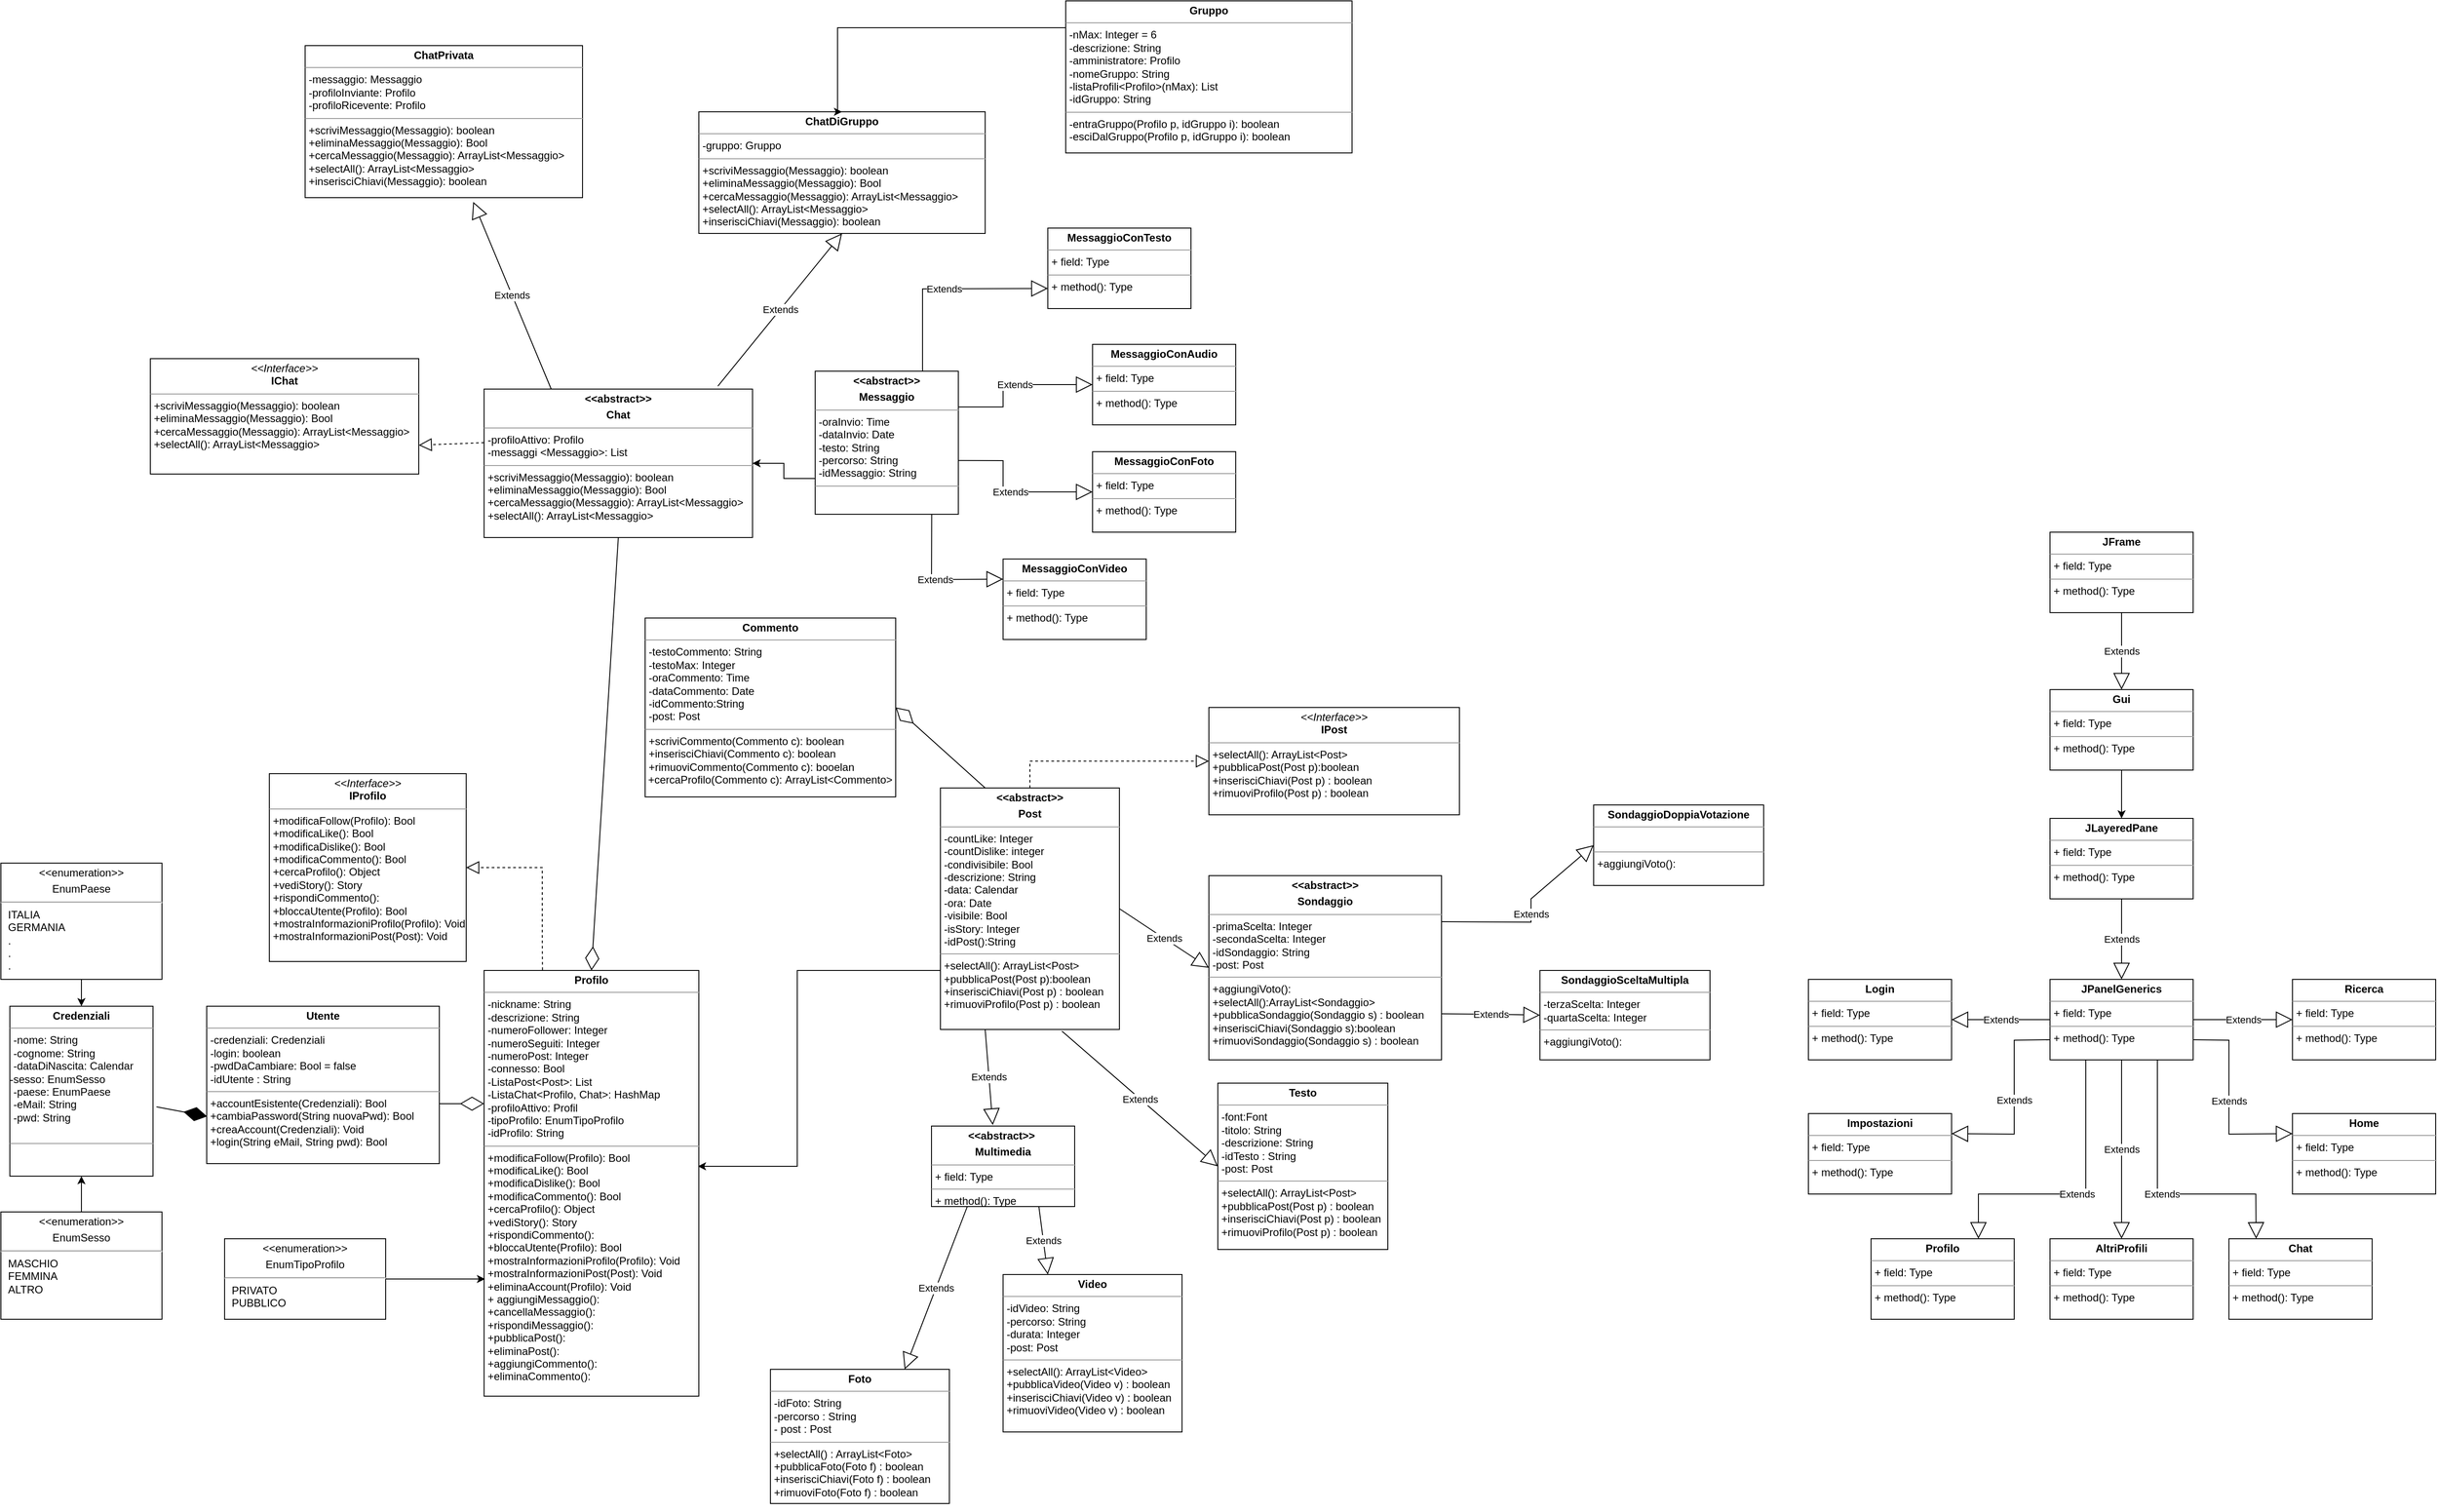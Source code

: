 <mxfile version="16.5.6" type="google"><diagram id="C5RBs43oDa-KdzZeNtuy" name="Page-1"><mxGraphModel dx="2075" dy="1846" grid="1" gridSize="10" guides="1" tooltips="1" connect="1" arrows="1" fold="1" page="1" pageScale="1" pageWidth="827" pageHeight="1169" math="0" shadow="0"><root><mxCell id="WIyWlLk6GJQsqaUBKTNV-0"/><mxCell id="WIyWlLk6GJQsqaUBKTNV-1" parent="WIyWlLk6GJQsqaUBKTNV-0"/><mxCell id="YzxDRFWOyPmyhvmIg2t1-0" value="&lt;p style=&quot;margin: 0px ; margin-top: 4px ; text-align: center&quot;&gt;&lt;b&gt;Utente&lt;/b&gt;&lt;/p&gt;&lt;hr size=&quot;1&quot;&gt;&lt;p style=&quot;margin: 0px ; margin-left: 4px&quot;&gt;-credenziali: Credenziali&lt;/p&gt;&lt;p style=&quot;margin: 0px ; margin-left: 4px&quot;&gt;-login: boolean&lt;/p&gt;&lt;p style=&quot;margin: 0px ; margin-left: 4px&quot;&gt;-pwdDaCambiare: Bool = false&lt;/p&gt;&lt;p style=&quot;margin: 0px ; margin-left: 4px&quot;&gt;-idUtente : String&lt;/p&gt;&lt;hr size=&quot;1&quot;&gt;&lt;p style=&quot;margin: 0px ; margin-left: 4px&quot;&gt;+accountEsistente(Credenziali): Bool&lt;/p&gt;&lt;p style=&quot;margin: 0px ; margin-left: 4px&quot;&gt;+cambiaPassword(String nuovaPwd): Bool&lt;/p&gt;&lt;p style=&quot;margin: 0px ; margin-left: 4px&quot;&gt;+creaAccount(Credenziali): Void&lt;/p&gt;&lt;p style=&quot;margin: 0px ; margin-left: 4px&quot;&gt;+login(String eMail, String pwd): Bool&lt;/p&gt;" style="verticalAlign=top;align=left;overflow=fill;fontSize=12;fontFamily=Helvetica;html=1;" parent="WIyWlLk6GJQsqaUBKTNV-1" vertex="1"><mxGeometry x="-350" y="-6" width="260" height="176" as="geometry"/></mxCell><mxCell id="YzxDRFWOyPmyhvmIg2t1-2" value="&lt;p style=&quot;margin: 0px ; margin-top: 4px ; text-align: center&quot;&gt;&lt;b&gt;Profilo&lt;/b&gt;&lt;/p&gt;&lt;hr size=&quot;1&quot;&gt;&lt;p style=&quot;margin: 0px ; margin-left: 4px&quot;&gt;-nickname: String&lt;/p&gt;&lt;p style=&quot;margin: 0px ; margin-left: 4px&quot;&gt;-descrizione: String&lt;/p&gt;&lt;p style=&quot;margin: 0px ; margin-left: 4px&quot;&gt;-numeroFollower: Integer&lt;/p&gt;&lt;p style=&quot;margin: 0px ; margin-left: 4px&quot;&gt;-numeroSeguiti: Integer&lt;/p&gt;&lt;p style=&quot;margin: 0px ; margin-left: 4px&quot;&gt;-numeroPost: Integer&lt;/p&gt;&lt;p style=&quot;margin: 0px ; margin-left: 4px&quot;&gt;&lt;span&gt;-connesso: Bool&lt;/span&gt;&lt;br&gt;&lt;/p&gt;&lt;p style=&quot;margin: 0px 0px 0px 4px&quot;&gt;-ListaPost&amp;lt;Post&amp;gt;: List&lt;/p&gt;&lt;p style=&quot;margin: 0px 0px 0px 4px&quot;&gt;-ListaChat&amp;lt;Profilo, Chat&amp;gt;: HashMap&lt;/p&gt;&lt;p style=&quot;margin: 0px 0px 0px 4px&quot;&gt;-profiloAttivo: Profil&lt;/p&gt;&lt;p style=&quot;margin: 0px 0px 0px 4px&quot;&gt;-tipoProfilo: EnumTipoProfilo&lt;/p&gt;&lt;p style=&quot;margin: 0px 0px 0px 4px&quot;&gt;-idProfilo: String&lt;/p&gt;&lt;hr size=&quot;1&quot;&gt;&lt;p style=&quot;margin: 0px 0px 0px 4px&quot;&gt;+modificaFollow(Profilo): Bool&lt;/p&gt;&lt;p style=&quot;margin: 0px 0px 0px 4px&quot;&gt;+modificaLike(): Bool&lt;/p&gt;&lt;p style=&quot;margin: 0px 0px 0px 4px&quot;&gt;+modificaDislike(): Bool&lt;/p&gt;&lt;p style=&quot;margin: 0px 0px 0px 4px&quot;&gt;+modificaCommento(): Bool&lt;/p&gt;&lt;p style=&quot;margin: 0px 0px 0px 4px&quot;&gt;+cercaProfilo(): Object&lt;/p&gt;&lt;p style=&quot;margin: 0px 0px 0px 4px&quot;&gt;+vediStory(): Story&lt;/p&gt;&lt;p style=&quot;margin: 0px 0px 0px 4px&quot;&gt;+rispondiCommento():&lt;/p&gt;&lt;p style=&quot;margin: 0px 0px 0px 4px&quot;&gt;+bloccaUtente(Profilo): Bool&lt;/p&gt;&lt;p style=&quot;margin: 0px 0px 0px 4px&quot;&gt;+mostraInformazioniProfilo(Profilo): Void&lt;/p&gt;&lt;p style=&quot;margin: 0px 0px 0px 4px&quot;&gt;+mostraInformazioniPost(Post): Void&lt;/p&gt;&lt;p style=&quot;margin: 0px 0px 0px 4px&quot;&gt;+eliminaAccount(Profilo): Void&lt;/p&gt;&lt;p style=&quot;margin: 0px 0px 0px 4px&quot;&gt;+ aggiungiMessaggio():&lt;/p&gt;&lt;p style=&quot;margin: 0px 0px 0px 4px&quot;&gt;+cancellaMessaggio():&lt;/p&gt;&lt;p style=&quot;margin: 0px 0px 0px 4px&quot;&gt;+rispondiMessaggio():&lt;/p&gt;&lt;p style=&quot;margin: 0px 0px 0px 4px&quot;&gt;+pubblicaPost():&lt;/p&gt;&lt;p style=&quot;margin: 0px 0px 0px 4px&quot;&gt;+eliminaPost():&lt;/p&gt;&lt;p style=&quot;margin: 0px 0px 0px 4px&quot;&gt;+aggiungiCommento():&lt;/p&gt;&lt;p style=&quot;margin: 0px 0px 0px 4px&quot;&gt;+eliminaCommento():&lt;/p&gt;&lt;p style=&quot;margin: 0px 0px 0px 4px&quot;&gt;&lt;br&gt;&lt;/p&gt;&lt;p style=&quot;margin: 0px 0px 0px 4px&quot;&gt;&lt;br&gt;&lt;/p&gt;&lt;p style=&quot;margin: 0px 0px 0px 4px&quot;&gt;&amp;nbsp;&lt;/p&gt;&lt;p style=&quot;margin: 0px 0px 0px 4px&quot;&gt;&lt;br&gt;&lt;/p&gt;&lt;p style=&quot;margin: 0px 0px 0px 4px&quot;&gt;&lt;br&gt;&lt;/p&gt;" style="verticalAlign=top;align=left;overflow=fill;fontSize=12;fontFamily=Helvetica;html=1;" parent="WIyWlLk6GJQsqaUBKTNV-1" vertex="1"><mxGeometry x="-40" y="-46" width="240" height="476" as="geometry"/></mxCell><mxCell id="YzxDRFWOyPmyhvmIg2t1-3" value="" style="endArrow=diamondThin;endFill=0;endSize=24;html=1;rounded=0;" parent="WIyWlLk6GJQsqaUBKTNV-1" edge="1"><mxGeometry width="160" relative="1" as="geometry"><mxPoint x="-90" y="103" as="sourcePoint"/><mxPoint x="-40" y="103" as="targetPoint"/></mxGeometry></mxCell><mxCell id="YzxDRFWOyPmyhvmIg2t1-10" style="edgeStyle=orthogonalEdgeStyle;rounded=0;orthogonalLoop=1;jettySize=auto;html=1;exitX=0.5;exitY=1;exitDx=0;exitDy=0;entryX=0.5;entryY=0;entryDx=0;entryDy=0;" parent="WIyWlLk6GJQsqaUBKTNV-1" source="YzxDRFWOyPmyhvmIg2t1-8" target="BNpEgNtg5o3s3am-_wed-6" edge="1"><mxGeometry relative="1" as="geometry"/></mxCell><mxCell id="YzxDRFWOyPmyhvmIg2t1-8" value="&lt;p style=&quot;margin: 4px 0px 0px ; text-align: center&quot;&gt;&amp;lt;&amp;lt;enumeration&amp;gt;&amp;gt;&lt;/p&gt;&lt;p style=&quot;margin: 4px 0px 0px ; text-align: center&quot;&gt;EnumPaese&lt;/p&gt;&lt;hr&gt;&lt;p style=&quot;margin: 0px ; margin-left: 8px&quot;&gt;ITALIA&lt;/p&gt;&lt;p style=&quot;margin: 0px ; margin-left: 8px&quot;&gt;GERMANIA&lt;/p&gt;&lt;p style=&quot;margin: 0px ; margin-left: 8px&quot;&gt;.&lt;/p&gt;&lt;p style=&quot;margin: 0px ; margin-left: 8px&quot;&gt;.&lt;/p&gt;&lt;p style=&quot;margin: 0px ; margin-left: 8px&quot;&gt;.&lt;/p&gt;" style="verticalAlign=top;align=left;overflow=fill;fontSize=12;fontFamily=Helvetica;html=1;" parent="WIyWlLk6GJQsqaUBKTNV-1" vertex="1"><mxGeometry x="-580" y="-166" width="180" height="130" as="geometry"/></mxCell><mxCell id="YzxDRFWOyPmyhvmIg2t1-29" style="edgeStyle=orthogonalEdgeStyle;rounded=0;orthogonalLoop=1;jettySize=auto;html=1;exitX=0;exitY=0.75;exitDx=0;exitDy=0;" parent="WIyWlLk6GJQsqaUBKTNV-1" source="YzxDRFWOyPmyhvmIg2t1-11" edge="1"><mxGeometry relative="1" as="geometry"><mxPoint x="449" y="-36" as="sourcePoint"/><Array as="points"><mxPoint x="310" y="-46"/><mxPoint x="310" y="173"/></Array><mxPoint x="199" y="173" as="targetPoint"/></mxGeometry></mxCell><mxCell id="YzxDRFWOyPmyhvmIg2t1-11" value="&lt;p style=&quot;margin: 0px ; margin-top: 4px ; text-align: center&quot;&gt;&lt;b&gt;&amp;lt;&amp;lt;abstract&amp;gt;&amp;gt;&lt;/b&gt;&lt;/p&gt;&lt;p style=&quot;margin: 0px ; margin-top: 4px ; text-align: center&quot;&gt;&lt;b&gt;Post&lt;/b&gt;&lt;/p&gt;&lt;hr size=&quot;1&quot;&gt;&lt;p style=&quot;margin: 0px ; margin-left: 4px&quot;&gt;-countLike: Integer&lt;/p&gt;&lt;p style=&quot;margin: 0px ; margin-left: 4px&quot;&gt;-countDislike: integer&lt;/p&gt;&lt;p style=&quot;margin: 0px ; margin-left: 4px&quot;&gt;-condivisibile: Bool&lt;/p&gt;&lt;p style=&quot;margin: 0px ; margin-left: 4px&quot;&gt;-descrizione: String&lt;/p&gt;&lt;p style=&quot;margin: 0px ; margin-left: 4px&quot;&gt;-data: Calendar&lt;/p&gt;&lt;p style=&quot;margin: 0px ; margin-left: 4px&quot;&gt;-ora: Date&lt;/p&gt;&lt;p style=&quot;margin: 0px ; margin-left: 4px&quot;&gt;-visibile: Bool&lt;/p&gt;&lt;p style=&quot;margin: 0px ; margin-left: 4px&quot;&gt;-isStory: Integer&lt;/p&gt;&lt;p style=&quot;margin: 0px ; margin-left: 4px&quot;&gt;-idPost():String&lt;/p&gt;&lt;hr size=&quot;1&quot;&gt;&lt;p style=&quot;margin: 0px 0px 0px 4px&quot;&gt;+selectAll(): ArrayList&amp;lt;Post&amp;gt;&lt;/p&gt;&lt;p style=&quot;margin: 0px 0px 0px 4px&quot;&gt;+pubblicaPost(Post p):boolean&lt;/p&gt;&lt;p style=&quot;margin: 0px 0px 0px 4px&quot;&gt;+inserisciChiavi(Post p) : boolean&lt;/p&gt;&lt;p style=&quot;margin: 0px 0px 0px 4px&quot;&gt;+rimuoviProfilo(Post p) : boolean&lt;/p&gt;" style="verticalAlign=top;align=left;overflow=fill;fontSize=12;fontFamily=Helvetica;html=1;" parent="WIyWlLk6GJQsqaUBKTNV-1" vertex="1"><mxGeometry x="470" y="-250" width="200" height="270" as="geometry"/></mxCell><mxCell id="YzxDRFWOyPmyhvmIg2t1-12" value="&lt;p style=&quot;margin: 0px ; margin-top: 4px ; text-align: center&quot;&gt;&lt;b&gt;Foto&lt;/b&gt;&lt;br&gt;&lt;/p&gt;&lt;hr size=&quot;1&quot;&gt;&lt;p style=&quot;margin: 0px ; margin-left: 4px&quot;&gt;-idFoto: String&lt;/p&gt;&lt;p style=&quot;margin: 0px ; margin-left: 4px&quot;&gt;-percorso : String&lt;/p&gt;&lt;p style=&quot;margin: 0px ; margin-left: 4px&quot;&gt;- post : Post&lt;/p&gt;&lt;hr size=&quot;1&quot;&gt;&lt;p style=&quot;margin: 0px ; margin-left: 4px&quot;&gt;+selectAll() : ArrayList&amp;lt;Foto&amp;gt;&lt;/p&gt;&lt;p style=&quot;margin: 0px ; margin-left: 4px&quot;&gt;+pubblicaFoto(Foto f) : boolean&lt;/p&gt;&lt;p style=&quot;margin: 0px ; margin-left: 4px&quot;&gt;+inserisciChiavi(Foto f) : boolean&lt;/p&gt;&lt;p style=&quot;margin: 0px ; margin-left: 4px&quot;&gt;+rimuoviFoto(Foto f) : boolean&lt;/p&gt;" style="verticalAlign=top;align=left;overflow=fill;fontSize=12;fontFamily=Helvetica;html=1;" parent="WIyWlLk6GJQsqaUBKTNV-1" vertex="1"><mxGeometry x="280" y="400" width="200" height="150" as="geometry"/></mxCell><mxCell id="YzxDRFWOyPmyhvmIg2t1-13" value="&lt;p style=&quot;margin: 0px ; margin-top: 4px ; text-align: center&quot;&gt;&lt;b&gt;&amp;lt;&amp;lt;abstract&amp;gt;&amp;gt;&lt;/b&gt;&lt;/p&gt;&lt;p style=&quot;margin: 0px ; margin-top: 4px ; text-align: center&quot;&gt;&lt;b&gt;Sondaggio&lt;/b&gt;&lt;/p&gt;&lt;hr size=&quot;1&quot;&gt;&lt;p style=&quot;margin: 0px ; margin-left: 4px&quot;&gt;-primaScelta: Integer&lt;/p&gt;&lt;p style=&quot;margin: 0px ; margin-left: 4px&quot;&gt;-secondaScelta: Integer&lt;/p&gt;&lt;p style=&quot;margin: 0px ; margin-left: 4px&quot;&gt;-idSondaggio: String&lt;/p&gt;&lt;p style=&quot;margin: 0px ; margin-left: 4px&quot;&gt;-post: Post&lt;/p&gt;&lt;hr size=&quot;1&quot;&gt;&lt;p style=&quot;margin: 0px ; margin-left: 4px&quot;&gt;+aggiungiVoto():&amp;nbsp;&lt;/p&gt;&lt;p style=&quot;margin: 0px ; margin-left: 4px&quot;&gt;+selectAll():ArrayList&amp;lt;Sondaggio&amp;gt;&lt;/p&gt;&lt;p style=&quot;margin: 0px ; margin-left: 4px&quot;&gt;+pubblicaSondaggio(Sondaggio s) : boolean&lt;/p&gt;&lt;p style=&quot;margin: 0px ; margin-left: 4px&quot;&gt;+inserisciChiavi(Sondaggio s):boolean&lt;/p&gt;&lt;p style=&quot;margin: 0px ; margin-left: 4px&quot;&gt;+rimuoviSondaggio(Sondaggio s) : boolean&lt;/p&gt;" style="verticalAlign=top;align=left;overflow=fill;fontSize=12;fontFamily=Helvetica;html=1;" parent="WIyWlLk6GJQsqaUBKTNV-1" vertex="1"><mxGeometry x="770" y="-152" width="260" height="206" as="geometry"/></mxCell><mxCell id="YzxDRFWOyPmyhvmIg2t1-14" value="&lt;p style=&quot;margin: 0px ; margin-top: 4px ; text-align: center&quot;&gt;&lt;b&gt;Video&lt;/b&gt;&lt;/p&gt;&lt;hr size=&quot;1&quot;&gt;&lt;p style=&quot;margin: 0px ; margin-left: 4px&quot;&gt;-idVideo: String&lt;/p&gt;&lt;p style=&quot;margin: 0px ; margin-left: 4px&quot;&gt;-percorso: String&lt;/p&gt;&lt;p style=&quot;margin: 0px ; margin-left: 4px&quot;&gt;-durata: Integer&lt;/p&gt;&lt;p style=&quot;margin: 0px ; margin-left: 4px&quot;&gt;-post: Post&lt;/p&gt;&lt;hr size=&quot;1&quot;&gt;&lt;p style=&quot;margin: 0px ; margin-left: 4px&quot;&gt;+selectAll(): ArrayList&amp;lt;Video&amp;gt;&amp;nbsp;&lt;/p&gt;&lt;p style=&quot;margin: 0px ; margin-left: 4px&quot;&gt;+pubblicaVideo(Video v) : boolean&lt;/p&gt;&lt;p style=&quot;margin: 0px ; margin-left: 4px&quot;&gt;+inserisciChiavi(Video v) : boolean&lt;/p&gt;&lt;p style=&quot;margin: 0px ; margin-left: 4px&quot;&gt;+rimuoviVideo(Video v) : boolean&lt;/p&gt;" style="verticalAlign=top;align=left;overflow=fill;fontSize=12;fontFamily=Helvetica;html=1;" parent="WIyWlLk6GJQsqaUBKTNV-1" vertex="1"><mxGeometry x="540" y="294" width="200" height="176" as="geometry"/></mxCell><mxCell id="YzxDRFWOyPmyhvmIg2t1-15" value="&lt;p style=&quot;margin: 0px ; margin-top: 4px ; text-align: center&quot;&gt;&lt;b&gt;&amp;lt;&amp;lt;abstract&amp;gt;&amp;gt;&amp;nbsp;&lt;/b&gt;&lt;/p&gt;&lt;p style=&quot;margin: 0px ; margin-top: 4px ; text-align: center&quot;&gt;&lt;b&gt;Multimedia&lt;/b&gt;&lt;/p&gt;&lt;hr size=&quot;1&quot;&gt;&lt;p style=&quot;margin: 0px ; margin-left: 4px&quot;&gt;+ field: Type&lt;/p&gt;&lt;hr size=&quot;1&quot;&gt;&lt;p style=&quot;margin: 0px ; margin-left: 4px&quot;&gt;+ method(): Type&lt;/p&gt;" style="verticalAlign=top;align=left;overflow=fill;fontSize=12;fontFamily=Helvetica;html=1;" parent="WIyWlLk6GJQsqaUBKTNV-1" vertex="1"><mxGeometry x="460" y="128" width="160" height="90" as="geometry"/></mxCell><mxCell id="YzxDRFWOyPmyhvmIg2t1-16" value="&lt;p style=&quot;margin: 0px ; margin-top: 4px ; text-align: center&quot;&gt;&lt;b&gt;Testo&lt;/b&gt;&lt;/p&gt;&lt;hr size=&quot;1&quot;&gt;&lt;p style=&quot;margin: 0px ; margin-left: 4px&quot;&gt;-font:Font&lt;/p&gt;&lt;p style=&quot;margin: 0px ; margin-left: 4px&quot;&gt;-titolo: String&lt;/p&gt;&lt;p style=&quot;margin: 0px ; margin-left: 4px&quot;&gt;-descrizione: String&lt;/p&gt;&lt;p style=&quot;margin: 0px ; margin-left: 4px&quot;&gt;-idTesto : String&lt;/p&gt;&lt;p style=&quot;margin: 0px ; margin-left: 4px&quot;&gt;-post: Post&lt;/p&gt;&lt;hr size=&quot;1&quot;&gt;&lt;p style=&quot;margin: 0px ; margin-left: 4px&quot;&gt;+selectAll(): ArrayList&amp;lt;Post&amp;gt;&lt;/p&gt;&lt;p style=&quot;margin: 0px ; margin-left: 4px&quot;&gt;+pubblicaPost(Post p) : boolean&lt;/p&gt;&lt;p style=&quot;margin: 0px ; margin-left: 4px&quot;&gt;+inserisciChiavi(Post p) : boolean&lt;/p&gt;&lt;p style=&quot;margin: 0px ; margin-left: 4px&quot;&gt;+rimuoviProfilo(Post p) : boolean&lt;/p&gt;" style="verticalAlign=top;align=left;overflow=fill;fontSize=12;fontFamily=Helvetica;html=1;" parent="WIyWlLk6GJQsqaUBKTNV-1" vertex="1"><mxGeometry x="780" y="80" width="190" height="186" as="geometry"/></mxCell><mxCell id="YzxDRFWOyPmyhvmIg2t1-17" value="Extends" style="endArrow=block;endSize=16;endFill=0;html=1;rounded=0;entryX=0.428;entryY=-0.013;entryDx=0;entryDy=0;entryPerimeter=0;exitX=0.25;exitY=1;exitDx=0;exitDy=0;" parent="WIyWlLk6GJQsqaUBKTNV-1" source="YzxDRFWOyPmyhvmIg2t1-11" target="YzxDRFWOyPmyhvmIg2t1-15" edge="1"><mxGeometry width="160" relative="1" as="geometry"><mxPoint x="528" y="4" as="sourcePoint"/><mxPoint x="620" y="34" as="targetPoint"/></mxGeometry></mxCell><mxCell id="YzxDRFWOyPmyhvmIg2t1-18" value="Extends" style="endArrow=block;endSize=16;endFill=0;html=1;rounded=0;entryX=0.25;entryY=0;entryDx=0;entryDy=0;exitX=0.75;exitY=1;exitDx=0;exitDy=0;" parent="WIyWlLk6GJQsqaUBKTNV-1" source="YzxDRFWOyPmyhvmIg2t1-15" target="YzxDRFWOyPmyhvmIg2t1-14" edge="1"><mxGeometry width="160" relative="1" as="geometry"><mxPoint x="590" y="214" as="sourcePoint"/><mxPoint x="694.24" y="242.83" as="targetPoint"/></mxGeometry></mxCell><mxCell id="YzxDRFWOyPmyhvmIg2t1-19" value="Extends" style="endArrow=block;endSize=16;endFill=0;html=1;rounded=0;exitX=0.25;exitY=1;exitDx=0;exitDy=0;entryX=0.75;entryY=0;entryDx=0;entryDy=0;" parent="WIyWlLk6GJQsqaUBKTNV-1" source="YzxDRFWOyPmyhvmIg2t1-15" target="YzxDRFWOyPmyhvmIg2t1-12" edge="1"><mxGeometry width="160" relative="1" as="geometry"><mxPoint x="470.0" y="194.0" as="sourcePoint"/><mxPoint x="490" y="390" as="targetPoint"/><Array as="points"/></mxGeometry></mxCell><mxCell id="YzxDRFWOyPmyhvmIg2t1-20" value="Extends" style="endArrow=block;endSize=16;endFill=0;html=1;rounded=0;entryX=0;entryY=0.5;entryDx=0;entryDy=0;exitX=1;exitY=0.5;exitDx=0;exitDy=0;" parent="WIyWlLk6GJQsqaUBKTNV-1" source="YzxDRFWOyPmyhvmIg2t1-11" target="YzxDRFWOyPmyhvmIg2t1-13" edge="1"><mxGeometry width="160" relative="1" as="geometry"><mxPoint x="610" y="-41" as="sourcePoint"/><mxPoint x="720" y="-40" as="targetPoint"/></mxGeometry></mxCell><mxCell id="YzxDRFWOyPmyhvmIg2t1-21" value="Extends" style="endArrow=block;endSize=16;endFill=0;html=1;rounded=0;entryX=0;entryY=0.5;entryDx=0;entryDy=0;exitX=0.679;exitY=1.007;exitDx=0;exitDy=0;exitPerimeter=0;" parent="WIyWlLk6GJQsqaUBKTNV-1" source="YzxDRFWOyPmyhvmIg2t1-11" target="YzxDRFWOyPmyhvmIg2t1-16" edge="1"><mxGeometry width="160" relative="1" as="geometry"><mxPoint x="590" y="14" as="sourcePoint"/><mxPoint x="690" y="84" as="targetPoint"/><Array as="points"/></mxGeometry></mxCell><mxCell id="YzxDRFWOyPmyhvmIg2t1-31" value="&lt;p style=&quot;margin: 0px ; margin-top: 4px ; text-align: center&quot;&gt;&lt;b&gt;&amp;lt;&amp;lt;abstract&amp;gt;&amp;gt;&lt;/b&gt;&lt;/p&gt;&lt;p style=&quot;margin: 0px ; margin-top: 4px ; text-align: center&quot;&gt;&lt;b&gt;Chat&lt;/b&gt;&lt;/p&gt;&lt;hr size=&quot;1&quot;&gt;&lt;p style=&quot;margin: 0px ; margin-left: 4px&quot;&gt;-profiloAttivo: Profilo&lt;/p&gt;&lt;p style=&quot;margin: 0px ; margin-left: 4px&quot;&gt;-messaggi &amp;lt;Messaggio&amp;gt;: List&lt;/p&gt;&lt;hr size=&quot;1&quot;&gt;&lt;p style=&quot;margin: 0px 0px 0px 4px&quot;&gt;+scriviMessaggio(Messaggio): boolean&lt;br&gt;&lt;/p&gt;&lt;p style=&quot;margin: 0px 0px 0px 4px&quot;&gt;+eliminaMessaggio(Messaggio): Bool&lt;/p&gt;&lt;p style=&quot;margin: 0px 0px 0px 4px&quot;&gt;+cercaMessaggio(Messaggio): ArrayList&amp;lt;Messaggio&amp;gt;&lt;/p&gt;&lt;p style=&quot;margin: 0px 0px 0px 4px&quot;&gt;+selectAll(): ArrayList&amp;lt;Messaggio&amp;gt;&lt;/p&gt;" style="verticalAlign=top;align=left;overflow=fill;fontSize=12;fontFamily=Helvetica;html=1;" parent="WIyWlLk6GJQsqaUBKTNV-1" vertex="1"><mxGeometry x="-40" y="-696" width="300" height="166" as="geometry"/></mxCell><mxCell id="YzxDRFWOyPmyhvmIg2t1-32" value="" style="endArrow=diamondThin;endFill=0;endSize=24;html=1;rounded=0;exitX=0.5;exitY=1;exitDx=0;exitDy=0;entryX=0.5;entryY=0;entryDx=0;entryDy=0;" parent="WIyWlLk6GJQsqaUBKTNV-1" source="YzxDRFWOyPmyhvmIg2t1-31" target="YzxDRFWOyPmyhvmIg2t1-2" edge="1"><mxGeometry width="160" relative="1" as="geometry"><mxPoint x="122" y="-556" as="sourcePoint"/><mxPoint x="130" y="-46" as="targetPoint"/></mxGeometry></mxCell><mxCell id="YzxDRFWOyPmyhvmIg2t1-40" value="&lt;p style=&quot;margin: 0px ; margin-top: 4px ; text-align: center&quot;&gt;&lt;b&gt;ChatPrivata&lt;/b&gt;&lt;/p&gt;&lt;hr size=&quot;1&quot;&gt;&lt;p style=&quot;margin: 0px ; margin-left: 4px&quot;&gt;&lt;span&gt;-messaggio: Messaggio&lt;/span&gt;&lt;/p&gt;&lt;p style=&quot;margin: 0px ; margin-left: 4px&quot;&gt;-profiloInviante: Profilo&lt;/p&gt;&lt;p style=&quot;margin: 0px ; margin-left: 4px&quot;&gt;-profiloRicevente: Profilo&lt;/p&gt;&lt;hr size=&quot;1&quot;&gt;&lt;p style=&quot;margin: 0px 0px 0px 4px&quot;&gt;+scriviMessaggio(Messaggio): boolean&lt;br&gt;&lt;/p&gt;&lt;p style=&quot;margin: 0px 0px 0px 4px&quot;&gt;+eliminaMessaggio(Messaggio): Bool&lt;/p&gt;&lt;p style=&quot;margin: 0px 0px 0px 4px&quot;&gt;+cercaMessaggio(Messaggio): ArrayList&amp;lt;Messaggio&amp;gt;&lt;/p&gt;&lt;p style=&quot;margin: 0px 0px 0px 4px&quot;&gt;+selectAll(): ArrayList&amp;lt;Messaggio&amp;gt;&lt;/p&gt;&lt;p style=&quot;margin: 0px 0px 0px 4px&quot;&gt;+inserisciChiavi(Messaggio): boolean&lt;br&gt;&lt;/p&gt;" style="verticalAlign=top;align=left;overflow=fill;fontSize=12;fontFamily=Helvetica;html=1;" parent="WIyWlLk6GJQsqaUBKTNV-1" vertex="1"><mxGeometry x="-240" y="-1080" width="310" height="170" as="geometry"/></mxCell><mxCell id="YzxDRFWOyPmyhvmIg2t1-41" value="&lt;p style=&quot;margin: 0px ; margin-top: 4px ; text-align: center&quot;&gt;&lt;b&gt;ChatDiGruppo&lt;/b&gt;&lt;/p&gt;&lt;hr size=&quot;1&quot;&gt;&lt;p style=&quot;margin: 0px ; margin-left: 4px&quot;&gt;-gruppo: Gruppo&lt;/p&gt;&lt;hr size=&quot;1&quot;&gt;&lt;p style=&quot;margin: 0px 0px 0px 4px&quot;&gt;+scriviMessaggio(Messaggio): boolean&lt;br&gt;&lt;/p&gt;&lt;p style=&quot;margin: 0px 0px 0px 4px&quot;&gt;+eliminaMessaggio(Messaggio): Bool&lt;/p&gt;&lt;p style=&quot;margin: 0px 0px 0px 4px&quot;&gt;+cercaMessaggio(Messaggio): ArrayList&amp;lt;Messaggio&amp;gt;&lt;/p&gt;&lt;p style=&quot;margin: 0px 0px 0px 4px&quot;&gt;+selectAll(): ArrayList&amp;lt;Messaggio&amp;gt;&lt;/p&gt;&lt;p style=&quot;margin: 0px 0px 0px 4px&quot;&gt;+inserisciChiavi(Messaggio): boolean&lt;br&gt;&lt;/p&gt;" style="verticalAlign=top;align=left;overflow=fill;fontSize=12;fontFamily=Helvetica;html=1;" parent="WIyWlLk6GJQsqaUBKTNV-1" vertex="1"><mxGeometry x="200" y="-1006" width="320" height="136" as="geometry"/></mxCell><mxCell id="YzxDRFWOyPmyhvmIg2t1-42" value="Extends" style="endArrow=block;endSize=16;endFill=0;html=1;rounded=0;exitX=0.25;exitY=0;exitDx=0;exitDy=0;entryX=0.606;entryY=1.028;entryDx=0;entryDy=0;entryPerimeter=0;" parent="WIyWlLk6GJQsqaUBKTNV-1" source="YzxDRFWOyPmyhvmIg2t1-31" target="YzxDRFWOyPmyhvmIg2t1-40" edge="1"><mxGeometry width="160" relative="1" as="geometry"><mxPoint x="130" y="-886" as="sourcePoint"/><mxPoint x="25" y="-856" as="targetPoint"/></mxGeometry></mxCell><mxCell id="YzxDRFWOyPmyhvmIg2t1-43" value="Extends" style="endArrow=block;endSize=16;endFill=0;html=1;rounded=0;entryX=0.5;entryY=1;entryDx=0;entryDy=0;exitX=0.871;exitY=-0.02;exitDx=0;exitDy=0;exitPerimeter=0;" parent="WIyWlLk6GJQsqaUBKTNV-1" source="YzxDRFWOyPmyhvmIg2t1-31" target="YzxDRFWOyPmyhvmIg2t1-41" edge="1"><mxGeometry width="160" relative="1" as="geometry"><mxPoint x="260" y="-730" as="sourcePoint"/><mxPoint x="30" y="-846.0" as="targetPoint"/><Array as="points"/></mxGeometry></mxCell><mxCell id="YzxDRFWOyPmyhvmIg2t1-44" value="&lt;p style=&quot;margin: 0px ; margin-top: 4px ; text-align: center&quot;&gt;&lt;i&gt;&amp;lt;&amp;lt;Interface&amp;gt;&amp;gt;&lt;/i&gt;&lt;br&gt;&lt;b&gt;IChat&lt;/b&gt;&lt;/p&gt;&lt;hr size=&quot;1&quot;&gt;&lt;p style=&quot;margin: 0px 0px 0px 4px&quot;&gt;&lt;span&gt;+scriviMessaggio(Messaggio): boolean&lt;/span&gt;&lt;br&gt;&lt;/p&gt;&lt;p style=&quot;margin: 0px 0px 0px 4px&quot;&gt;+eliminaMessaggio(Messaggio): Bool&lt;/p&gt;&lt;p style=&quot;margin: 0px 0px 0px 4px&quot;&gt;+cercaMessaggio(Messaggio): ArrayList&amp;lt;Messaggio&amp;gt;&lt;/p&gt;&lt;p style=&quot;margin: 0px 0px 0px 4px&quot;&gt;+selectAll(): ArrayList&amp;lt;Messaggio&amp;gt;&lt;/p&gt;" style="verticalAlign=top;align=left;overflow=fill;fontSize=12;fontFamily=Helvetica;html=1;" parent="WIyWlLk6GJQsqaUBKTNV-1" vertex="1"><mxGeometry x="-413" y="-730" width="300" height="129" as="geometry"/></mxCell><mxCell id="YzxDRFWOyPmyhvmIg2t1-45" value="" style="endArrow=block;dashed=1;endFill=0;endSize=12;html=1;rounded=0;exitX=0;exitY=0.361;exitDx=0;exitDy=0;exitPerimeter=0;entryX=1;entryY=0.75;entryDx=0;entryDy=0;" parent="WIyWlLk6GJQsqaUBKTNV-1" source="YzxDRFWOyPmyhvmIg2t1-31" target="YzxDRFWOyPmyhvmIg2t1-44" edge="1"><mxGeometry width="160" relative="1" as="geometry"><mxPoint x="-30" y="-631" as="sourcePoint"/><mxPoint x="-120" y="-620" as="targetPoint"/></mxGeometry></mxCell><mxCell id="ygSOrD8yMSWBmrKAUMqh-1" style="edgeStyle=orthogonalEdgeStyle;rounded=0;orthogonalLoop=1;jettySize=auto;html=1;exitX=0;exitY=0.75;exitDx=0;exitDy=0;entryX=1;entryY=0.5;entryDx=0;entryDy=0;" parent="WIyWlLk6GJQsqaUBKTNV-1" source="ygSOrD8yMSWBmrKAUMqh-0" target="YzxDRFWOyPmyhvmIg2t1-31" edge="1"><mxGeometry relative="1" as="geometry"><Array as="points"/><mxPoint x="160" y="-590" as="targetPoint"/></mxGeometry></mxCell><mxCell id="ygSOrD8yMSWBmrKAUMqh-0" value="&lt;p style=&quot;margin: 0px ; margin-top: 4px ; text-align: center&quot;&gt;&lt;b&gt;&amp;lt;&amp;lt;abstract&amp;gt;&amp;gt;&lt;/b&gt;&lt;/p&gt;&lt;p style=&quot;margin: 0px ; margin-top: 4px ; text-align: center&quot;&gt;&lt;b&gt;Messaggio&lt;/b&gt;&lt;/p&gt;&lt;hr size=&quot;1&quot;&gt;&lt;p style=&quot;margin: 0px ; margin-left: 4px&quot;&gt;-oraInvio: Time&lt;/p&gt;&lt;p style=&quot;margin: 0px ; margin-left: 4px&quot;&gt;-dataInvio: Date&lt;/p&gt;&lt;p style=&quot;margin: 0px ; margin-left: 4px&quot;&gt;-testo: String&lt;/p&gt;&lt;p style=&quot;margin: 0px ; margin-left: 4px&quot;&gt;-percorso: String&lt;/p&gt;&lt;p style=&quot;margin: 0px ; margin-left: 4px&quot;&gt;-idMessaggio: String&lt;/p&gt;&lt;hr size=&quot;1&quot;&gt;&lt;p style=&quot;margin: 0px ; margin-left: 4px&quot;&gt;&lt;br&gt;&lt;/p&gt;" style="verticalAlign=top;align=left;overflow=fill;fontSize=12;fontFamily=Helvetica;html=1;gradientColor=#ffffff;" parent="WIyWlLk6GJQsqaUBKTNV-1" vertex="1"><mxGeometry x="330" y="-716" width="160" height="160" as="geometry"/></mxCell><mxCell id="ygSOrD8yMSWBmrKAUMqh-2" value="&lt;p style=&quot;margin: 0px ; margin-top: 4px ; text-align: center&quot;&gt;&lt;b&gt;MessaggioConTesto&lt;/b&gt;&lt;/p&gt;&lt;hr size=&quot;1&quot;&gt;&lt;p style=&quot;margin: 0px ; margin-left: 4px&quot;&gt;+ field: Type&lt;/p&gt;&lt;hr size=&quot;1&quot;&gt;&lt;p style=&quot;margin: 0px ; margin-left: 4px&quot;&gt;+ method(): Type&lt;/p&gt;" style="verticalAlign=top;align=left;overflow=fill;fontSize=12;fontFamily=Helvetica;html=1;gradientColor=#ffffff;" parent="WIyWlLk6GJQsqaUBKTNV-1" vertex="1"><mxGeometry x="590" y="-876" width="160" height="90" as="geometry"/></mxCell><mxCell id="ygSOrD8yMSWBmrKAUMqh-3" value="&lt;p style=&quot;margin: 0px ; margin-top: 4px ; text-align: center&quot;&gt;&lt;b&gt;MessaggioConAudio&lt;/b&gt;&lt;/p&gt;&lt;hr size=&quot;1&quot;&gt;&lt;p style=&quot;margin: 0px ; margin-left: 4px&quot;&gt;+ field: Type&lt;/p&gt;&lt;hr size=&quot;1&quot;&gt;&lt;p style=&quot;margin: 0px ; margin-left: 4px&quot;&gt;+ method(): Type&lt;/p&gt;" style="verticalAlign=top;align=left;overflow=fill;fontSize=12;fontFamily=Helvetica;html=1;gradientColor=#ffffff;" parent="WIyWlLk6GJQsqaUBKTNV-1" vertex="1"><mxGeometry x="640" y="-746" width="160" height="90" as="geometry"/></mxCell><mxCell id="ygSOrD8yMSWBmrKAUMqh-4" value="&lt;p style=&quot;margin: 0px ; margin-top: 4px ; text-align: center&quot;&gt;&lt;b&gt;MessaggioConFoto&lt;/b&gt;&lt;/p&gt;&lt;hr size=&quot;1&quot;&gt;&lt;p style=&quot;margin: 0px ; margin-left: 4px&quot;&gt;+ field: Type&lt;/p&gt;&lt;hr size=&quot;1&quot;&gt;&lt;p style=&quot;margin: 0px ; margin-left: 4px&quot;&gt;+ method(): Type&lt;/p&gt;" style="verticalAlign=top;align=left;overflow=fill;fontSize=12;fontFamily=Helvetica;html=1;gradientColor=#ffffff;" parent="WIyWlLk6GJQsqaUBKTNV-1" vertex="1"><mxGeometry x="640" y="-626" width="160" height="90" as="geometry"/></mxCell><mxCell id="ygSOrD8yMSWBmrKAUMqh-5" value="&lt;p style=&quot;margin: 0px ; margin-top: 4px ; text-align: center&quot;&gt;&lt;b&gt;MessaggioConVideo&lt;/b&gt;&lt;/p&gt;&lt;hr size=&quot;1&quot;&gt;&lt;p style=&quot;margin: 0px ; margin-left: 4px&quot;&gt;+ field: Type&lt;/p&gt;&lt;hr size=&quot;1&quot;&gt;&lt;p style=&quot;margin: 0px ; margin-left: 4px&quot;&gt;+ method(): Type&lt;/p&gt;" style="verticalAlign=top;align=left;overflow=fill;fontSize=12;fontFamily=Helvetica;html=1;gradientColor=#ffffff;" parent="WIyWlLk6GJQsqaUBKTNV-1" vertex="1"><mxGeometry x="540" y="-506" width="160" height="90" as="geometry"/></mxCell><mxCell id="ygSOrD8yMSWBmrKAUMqh-6" value="Extends" style="endArrow=block;endSize=16;endFill=0;html=1;rounded=0;exitX=0.75;exitY=0;exitDx=0;exitDy=0;entryX=0;entryY=0.75;entryDx=0;entryDy=0;" parent="WIyWlLk6GJQsqaUBKTNV-1" source="ygSOrD8yMSWBmrKAUMqh-0" target="ygSOrD8yMSWBmrKAUMqh-2" edge="1"><mxGeometry width="160" relative="1" as="geometry"><mxPoint x="520" y="-576" as="sourcePoint"/><mxPoint x="680" y="-576" as="targetPoint"/><Array as="points"><mxPoint x="450" y="-808"/></Array></mxGeometry></mxCell><mxCell id="ygSOrD8yMSWBmrKAUMqh-7" value="Extends" style="endArrow=block;endSize=16;endFill=0;html=1;rounded=0;exitX=1;exitY=0.25;exitDx=0;exitDy=0;entryX=0;entryY=0.5;entryDx=0;entryDy=0;" parent="WIyWlLk6GJQsqaUBKTNV-1" source="ygSOrD8yMSWBmrKAUMqh-0" target="ygSOrD8yMSWBmrKAUMqh-3" edge="1"><mxGeometry width="160" relative="1" as="geometry"><mxPoint x="860" y="-806" as="sourcePoint"/><mxPoint x="940" y="-956" as="targetPoint"/><Array as="points"><mxPoint x="540" y="-676"/><mxPoint x="540" y="-701"/></Array></mxGeometry></mxCell><mxCell id="ygSOrD8yMSWBmrKAUMqh-8" value="Extends" style="endArrow=block;endSize=16;endFill=0;html=1;rounded=0;exitX=1.002;exitY=0.624;exitDx=0;exitDy=0;entryX=0;entryY=0.5;entryDx=0;entryDy=0;exitPerimeter=0;" parent="WIyWlLk6GJQsqaUBKTNV-1" source="ygSOrD8yMSWBmrKAUMqh-0" target="ygSOrD8yMSWBmrKAUMqh-4" edge="1"><mxGeometry width="160" relative="1" as="geometry"><mxPoint x="520" y="-626" as="sourcePoint"/><mxPoint x="600" y="-776" as="targetPoint"/><Array as="points"><mxPoint x="540" y="-616"/><mxPoint x="540" y="-581"/></Array></mxGeometry></mxCell><mxCell id="ygSOrD8yMSWBmrKAUMqh-9" value="Extends" style="endArrow=block;endSize=16;endFill=0;html=1;rounded=0;exitX=0.814;exitY=1.001;exitDx=0;exitDy=0;entryX=0;entryY=0.25;entryDx=0;entryDy=0;exitPerimeter=0;" parent="WIyWlLk6GJQsqaUBKTNV-1" source="ygSOrD8yMSWBmrKAUMqh-0" target="ygSOrD8yMSWBmrKAUMqh-5" edge="1"><mxGeometry width="160" relative="1" as="geometry"><mxPoint x="530" y="-586" as="sourcePoint"/><mxPoint x="610" y="-736" as="targetPoint"/><Array as="points"><mxPoint x="460" y="-483"/></Array></mxGeometry></mxCell><mxCell id="hSEbfEtC7nBXYbFU8B6n-0" value="&lt;p style=&quot;margin: 0px ; margin-top: 4px ; text-align: center&quot;&gt;&lt;b&gt;JFrame&lt;/b&gt;&lt;/p&gt;&lt;hr size=&quot;1&quot;&gt;&lt;p style=&quot;margin: 0px ; margin-left: 4px&quot;&gt;+ field: Type&lt;/p&gt;&lt;hr size=&quot;1&quot;&gt;&lt;p style=&quot;margin: 0px ; margin-left: 4px&quot;&gt;+ method(): Type&lt;/p&gt;" style="verticalAlign=top;align=left;overflow=fill;fontSize=12;fontFamily=Helvetica;html=1;" parent="WIyWlLk6GJQsqaUBKTNV-1" vertex="1"><mxGeometry x="1710" y="-536" width="160" height="90" as="geometry"/></mxCell><mxCell id="hSEbfEtC7nBXYbFU8B6n-1" value="&lt;p style=&quot;margin: 0px ; margin-top: 4px ; text-align: center&quot;&gt;&lt;b&gt;JLayeredPane&lt;/b&gt;&lt;/p&gt;&lt;hr size=&quot;1&quot;&gt;&lt;p style=&quot;margin: 0px ; margin-left: 4px&quot;&gt;+ field: Type&lt;/p&gt;&lt;hr size=&quot;1&quot;&gt;&lt;p style=&quot;margin: 0px ; margin-left: 4px&quot;&gt;+ method(): Type&lt;/p&gt;" style="verticalAlign=top;align=left;overflow=fill;fontSize=12;fontFamily=Helvetica;html=1;" parent="WIyWlLk6GJQsqaUBKTNV-1" vertex="1"><mxGeometry x="1710" y="-216" width="160" height="90" as="geometry"/></mxCell><mxCell id="hSEbfEtC7nBXYbFU8B6n-4" style="edgeStyle=orthogonalEdgeStyle;rounded=0;orthogonalLoop=1;jettySize=auto;html=1;exitX=0.5;exitY=1;exitDx=0;exitDy=0;entryX=0.5;entryY=0;entryDx=0;entryDy=0;" parent="WIyWlLk6GJQsqaUBKTNV-1" source="hSEbfEtC7nBXYbFU8B6n-2" target="hSEbfEtC7nBXYbFU8B6n-1" edge="1"><mxGeometry relative="1" as="geometry"/></mxCell><mxCell id="hSEbfEtC7nBXYbFU8B6n-2" value="&lt;p style=&quot;margin: 0px ; margin-top: 4px ; text-align: center&quot;&gt;&lt;b&gt;Gui&lt;/b&gt;&lt;/p&gt;&lt;hr size=&quot;1&quot;&gt;&lt;p style=&quot;margin: 0px ; margin-left: 4px&quot;&gt;+ field: Type&lt;/p&gt;&lt;hr size=&quot;1&quot;&gt;&lt;p style=&quot;margin: 0px ; margin-left: 4px&quot;&gt;+ method(): Type&lt;/p&gt;" style="verticalAlign=top;align=left;overflow=fill;fontSize=12;fontFamily=Helvetica;html=1;" parent="WIyWlLk6GJQsqaUBKTNV-1" vertex="1"><mxGeometry x="1710" y="-360" width="160" height="90" as="geometry"/></mxCell><mxCell id="hSEbfEtC7nBXYbFU8B6n-3" value="Extends" style="endArrow=block;endSize=16;endFill=0;html=1;rounded=0;exitX=0.5;exitY=1;exitDx=0;exitDy=0;entryX=0.5;entryY=0;entryDx=0;entryDy=0;" parent="WIyWlLk6GJQsqaUBKTNV-1" source="hSEbfEtC7nBXYbFU8B6n-0" target="hSEbfEtC7nBXYbFU8B6n-2" edge="1"><mxGeometry width="160" relative="1" as="geometry"><mxPoint x="1180" y="-196" as="sourcePoint"/><mxPoint x="1340" y="-196" as="targetPoint"/></mxGeometry></mxCell><mxCell id="hSEbfEtC7nBXYbFU8B6n-6" value="&lt;p style=&quot;margin: 0px ; margin-top: 4px ; text-align: center&quot;&gt;&lt;b&gt;JPanelGenerics&lt;/b&gt;&lt;/p&gt;&lt;hr size=&quot;1&quot;&gt;&lt;p style=&quot;margin: 0px ; margin-left: 4px&quot;&gt;+ field: Type&lt;/p&gt;&lt;hr size=&quot;1&quot;&gt;&lt;p style=&quot;margin: 0px ; margin-left: 4px&quot;&gt;+ method(): Type&lt;/p&gt;" style="verticalAlign=top;align=left;overflow=fill;fontSize=12;fontFamily=Helvetica;html=1;" parent="WIyWlLk6GJQsqaUBKTNV-1" vertex="1"><mxGeometry x="1710" y="-36" width="160" height="90" as="geometry"/></mxCell><mxCell id="hSEbfEtC7nBXYbFU8B6n-7" value="Extends" style="endArrow=block;endSize=16;endFill=0;html=1;rounded=0;exitX=0.5;exitY=1;exitDx=0;exitDy=0;entryX=0.5;entryY=0;entryDx=0;entryDy=0;" parent="WIyWlLk6GJQsqaUBKTNV-1" source="hSEbfEtC7nBXYbFU8B6n-1" target="hSEbfEtC7nBXYbFU8B6n-6" edge="1"><mxGeometry width="160" relative="1" as="geometry"><mxPoint x="1360" y="-86" as="sourcePoint"/><mxPoint x="1520" y="-86" as="targetPoint"/></mxGeometry></mxCell><mxCell id="hSEbfEtC7nBXYbFU8B6n-8" value="&lt;p style=&quot;margin: 0px ; margin-top: 4px ; text-align: center&quot;&gt;&lt;b&gt;Login&lt;/b&gt;&lt;/p&gt;&lt;hr size=&quot;1&quot;&gt;&lt;p style=&quot;margin: 0px ; margin-left: 4px&quot;&gt;+ field: Type&lt;/p&gt;&lt;hr size=&quot;1&quot;&gt;&lt;p style=&quot;margin: 0px ; margin-left: 4px&quot;&gt;+ method(): Type&lt;/p&gt;" style="verticalAlign=top;align=left;overflow=fill;fontSize=12;fontFamily=Helvetica;html=1;" parent="WIyWlLk6GJQsqaUBKTNV-1" vertex="1"><mxGeometry x="1440" y="-36" width="160" height="90" as="geometry"/></mxCell><mxCell id="hSEbfEtC7nBXYbFU8B6n-9" value="&lt;p style=&quot;margin: 0px ; margin-top: 4px ; text-align: center&quot;&gt;&lt;b&gt;Impostazioni&lt;/b&gt;&lt;/p&gt;&lt;hr size=&quot;1&quot;&gt;&lt;p style=&quot;margin: 0px ; margin-left: 4px&quot;&gt;+ field: Type&lt;/p&gt;&lt;hr size=&quot;1&quot;&gt;&lt;p style=&quot;margin: 0px ; margin-left: 4px&quot;&gt;+ method(): Type&lt;/p&gt;" style="verticalAlign=top;align=left;overflow=fill;fontSize=12;fontFamily=Helvetica;html=1;" parent="WIyWlLk6GJQsqaUBKTNV-1" vertex="1"><mxGeometry x="1440" y="114" width="160" height="90" as="geometry"/></mxCell><mxCell id="hSEbfEtC7nBXYbFU8B6n-10" value="&lt;p style=&quot;margin: 0px ; margin-top: 4px ; text-align: center&quot;&gt;&lt;b&gt;Profilo&lt;/b&gt;&lt;/p&gt;&lt;hr size=&quot;1&quot;&gt;&lt;p style=&quot;margin: 0px ; margin-left: 4px&quot;&gt;+ field: Type&lt;/p&gt;&lt;hr size=&quot;1&quot;&gt;&lt;p style=&quot;margin: 0px ; margin-left: 4px&quot;&gt;+ method(): Type&lt;/p&gt;" style="verticalAlign=top;align=left;overflow=fill;fontSize=12;fontFamily=Helvetica;html=1;" parent="WIyWlLk6GJQsqaUBKTNV-1" vertex="1"><mxGeometry x="1510" y="254" width="160" height="90" as="geometry"/></mxCell><mxCell id="hSEbfEtC7nBXYbFU8B6n-11" value="&lt;p style=&quot;margin: 0px ; margin-top: 4px ; text-align: center&quot;&gt;&lt;b&gt;AltriProfili&lt;/b&gt;&lt;/p&gt;&lt;hr size=&quot;1&quot;&gt;&lt;p style=&quot;margin: 0px ; margin-left: 4px&quot;&gt;+ field: Type&lt;/p&gt;&lt;hr size=&quot;1&quot;&gt;&lt;p style=&quot;margin: 0px ; margin-left: 4px&quot;&gt;+ method(): Type&lt;/p&gt;" style="verticalAlign=top;align=left;overflow=fill;fontSize=12;fontFamily=Helvetica;html=1;" parent="WIyWlLk6GJQsqaUBKTNV-1" vertex="1"><mxGeometry x="1710" y="254" width="160" height="90" as="geometry"/></mxCell><mxCell id="hSEbfEtC7nBXYbFU8B6n-12" value="&lt;p style=&quot;margin: 0px ; margin-top: 4px ; text-align: center&quot;&gt;&lt;b&gt;Chat&lt;/b&gt;&lt;/p&gt;&lt;hr size=&quot;1&quot;&gt;&lt;p style=&quot;margin: 0px ; margin-left: 4px&quot;&gt;+ field: Type&lt;/p&gt;&lt;hr size=&quot;1&quot;&gt;&lt;p style=&quot;margin: 0px ; margin-left: 4px&quot;&gt;+ method(): Type&lt;/p&gt;" style="verticalAlign=top;align=left;overflow=fill;fontSize=12;fontFamily=Helvetica;html=1;" parent="WIyWlLk6GJQsqaUBKTNV-1" vertex="1"><mxGeometry x="1910" y="254" width="160" height="90" as="geometry"/></mxCell><mxCell id="hSEbfEtC7nBXYbFU8B6n-13" value="&lt;p style=&quot;margin: 0px ; margin-top: 4px ; text-align: center&quot;&gt;&lt;b&gt;Home&lt;/b&gt;&lt;/p&gt;&lt;hr size=&quot;1&quot;&gt;&lt;p style=&quot;margin: 0px ; margin-left: 4px&quot;&gt;+ field: Type&lt;/p&gt;&lt;hr size=&quot;1&quot;&gt;&lt;p style=&quot;margin: 0px ; margin-left: 4px&quot;&gt;+ method(): Type&lt;/p&gt;" style="verticalAlign=top;align=left;overflow=fill;fontSize=12;fontFamily=Helvetica;html=1;" parent="WIyWlLk6GJQsqaUBKTNV-1" vertex="1"><mxGeometry x="1981" y="114" width="160" height="90" as="geometry"/></mxCell><mxCell id="hSEbfEtC7nBXYbFU8B6n-14" value="&lt;p style=&quot;margin: 0px ; margin-top: 4px ; text-align: center&quot;&gt;&lt;b&gt;Ricerca&lt;/b&gt;&lt;/p&gt;&lt;hr size=&quot;1&quot;&gt;&lt;p style=&quot;margin: 0px ; margin-left: 4px&quot;&gt;+ field: Type&lt;/p&gt;&lt;hr size=&quot;1&quot;&gt;&lt;p style=&quot;margin: 0px ; margin-left: 4px&quot;&gt;+ method(): Type&lt;/p&gt;" style="verticalAlign=top;align=left;overflow=fill;fontSize=12;fontFamily=Helvetica;html=1;" parent="WIyWlLk6GJQsqaUBKTNV-1" vertex="1"><mxGeometry x="1981" y="-36" width="160" height="90" as="geometry"/></mxCell><mxCell id="hSEbfEtC7nBXYbFU8B6n-15" value="Extends" style="endArrow=block;endSize=16;endFill=0;html=1;rounded=0;entryX=1;entryY=0.5;entryDx=0;entryDy=0;exitX=0;exitY=0.5;exitDx=0;exitDy=0;" parent="WIyWlLk6GJQsqaUBKTNV-1" source="hSEbfEtC7nBXYbFU8B6n-6" target="hSEbfEtC7nBXYbFU8B6n-8" edge="1"><mxGeometry width="160" relative="1" as="geometry"><mxPoint x="1720" y="214" as="sourcePoint"/><mxPoint x="1880" y="214" as="targetPoint"/></mxGeometry></mxCell><mxCell id="hSEbfEtC7nBXYbFU8B6n-16" value="Extends" style="endArrow=block;endSize=16;endFill=0;html=1;rounded=0;entryX=1;entryY=0.25;entryDx=0;entryDy=0;exitX=0;exitY=0.75;exitDx=0;exitDy=0;" parent="WIyWlLk6GJQsqaUBKTNV-1" source="hSEbfEtC7nBXYbFU8B6n-6" target="hSEbfEtC7nBXYbFU8B6n-9" edge="1"><mxGeometry width="160" relative="1" as="geometry"><mxPoint x="1680" y="114" as="sourcePoint"/><mxPoint x="1550" y="114" as="targetPoint"/><Array as="points"><mxPoint x="1670" y="32"/><mxPoint x="1670" y="137"/></Array></mxGeometry></mxCell><mxCell id="hSEbfEtC7nBXYbFU8B6n-17" value="Extends" style="endArrow=block;endSize=16;endFill=0;html=1;rounded=0;entryX=0.5;entryY=0;entryDx=0;entryDy=0;exitX=0.5;exitY=1;exitDx=0;exitDy=0;" parent="WIyWlLk6GJQsqaUBKTNV-1" source="hSEbfEtC7nBXYbFU8B6n-6" target="hSEbfEtC7nBXYbFU8B6n-11" edge="1"><mxGeometry width="160" relative="1" as="geometry"><mxPoint x="1720" y="174" as="sourcePoint"/><mxPoint x="1590" y="174" as="targetPoint"/></mxGeometry></mxCell><mxCell id="hSEbfEtC7nBXYbFU8B6n-18" value="Extends" style="endArrow=block;endSize=16;endFill=0;html=1;rounded=0;entryX=0;entryY=0.25;entryDx=0;entryDy=0;exitX=1;exitY=0.75;exitDx=0;exitDy=0;" parent="WIyWlLk6GJQsqaUBKTNV-1" source="hSEbfEtC7nBXYbFU8B6n-6" target="hSEbfEtC7nBXYbFU8B6n-13" edge="1"><mxGeometry width="160" relative="1" as="geometry"><mxPoint x="1900" y="94" as="sourcePoint"/><mxPoint x="1770" y="199" as="targetPoint"/><Array as="points"><mxPoint x="1910" y="32"/><mxPoint x="1910" y="137"/></Array></mxGeometry></mxCell><mxCell id="hSEbfEtC7nBXYbFU8B6n-19" value="Extends" style="endArrow=block;endSize=16;endFill=0;html=1;rounded=0;entryX=0;entryY=0.5;entryDx=0;entryDy=0;exitX=1;exitY=0.5;exitDx=0;exitDy=0;" parent="WIyWlLk6GJQsqaUBKTNV-1" source="hSEbfEtC7nBXYbFU8B6n-6" target="hSEbfEtC7nBXYbFU8B6n-14" edge="1"><mxGeometry width="160" relative="1" as="geometry"><mxPoint x="1920" y="-16" as="sourcePoint"/><mxPoint x="1790" y="-16" as="targetPoint"/></mxGeometry></mxCell><mxCell id="hSEbfEtC7nBXYbFU8B6n-20" value="Extends" style="endArrow=block;endSize=16;endFill=0;html=1;rounded=0;exitX=0.25;exitY=1;exitDx=0;exitDy=0;entryX=0.75;entryY=0;entryDx=0;entryDy=0;" parent="WIyWlLk6GJQsqaUBKTNV-1" source="hSEbfEtC7nBXYbFU8B6n-6" target="hSEbfEtC7nBXYbFU8B6n-10" edge="1"><mxGeometry width="160" relative="1" as="geometry"><mxPoint x="1790" y="504" as="sourcePoint"/><mxPoint x="1630" y="264" as="targetPoint"/><Array as="points"><mxPoint x="1750" y="204"/><mxPoint x="1630" y="204"/></Array></mxGeometry></mxCell><mxCell id="hSEbfEtC7nBXYbFU8B6n-21" value="Extends" style="endArrow=block;endSize=16;endFill=0;html=1;rounded=0;exitX=0.75;exitY=1;exitDx=0;exitDy=0;entryX=0.19;entryY=0;entryDx=0;entryDy=0;entryPerimeter=0;" parent="WIyWlLk6GJQsqaUBKTNV-1" source="hSEbfEtC7nBXYbFU8B6n-6" target="hSEbfEtC7nBXYbFU8B6n-12" edge="1"><mxGeometry width="160" relative="1" as="geometry"><mxPoint x="1830" y="64" as="sourcePoint"/><mxPoint x="1711.68" y="265.53" as="targetPoint"/><Array as="points"><mxPoint x="1830" y="204"/><mxPoint x="1940" y="204"/></Array></mxGeometry></mxCell><mxCell id="LzSVB8sW-mwEnQ8uOMSg-1" style="edgeStyle=orthogonalEdgeStyle;rounded=0;orthogonalLoop=1;jettySize=auto;html=1;entryX=0.5;entryY=1;entryDx=0;entryDy=0;" parent="WIyWlLk6GJQsqaUBKTNV-1" source="LzSVB8sW-mwEnQ8uOMSg-0" target="BNpEgNtg5o3s3am-_wed-6" edge="1"><mxGeometry relative="1" as="geometry"><mxPoint x="-480" y="194" as="targetPoint"/></mxGeometry></mxCell><mxCell id="LzSVB8sW-mwEnQ8uOMSg-0" value="&lt;p style=&quot;margin: 4px 0px 0px ; text-align: center&quot;&gt;&amp;lt;&amp;lt;enumeration&amp;gt;&amp;gt;&lt;/p&gt;&lt;p style=&quot;margin: 4px 0px 0px ; text-align: center&quot;&gt;EnumSesso&lt;/p&gt;&lt;hr&gt;&lt;p style=&quot;margin: 0px ; margin-left: 8px&quot;&gt;MASCHIO&lt;/p&gt;&lt;p style=&quot;margin: 0px ; margin-left: 8px&quot;&gt;FEMMINA&lt;/p&gt;&lt;p style=&quot;margin: 0px ; margin-left: 8px&quot;&gt;ALTRO&lt;/p&gt;&lt;p style=&quot;margin: 0px ; margin-left: 8px&quot;&gt;&lt;br&gt;&lt;/p&gt;" style="verticalAlign=top;align=left;overflow=fill;fontSize=12;fontFamily=Helvetica;html=1;" parent="WIyWlLk6GJQsqaUBKTNV-1" vertex="1"><mxGeometry x="-580" y="224" width="180" height="120" as="geometry"/></mxCell><mxCell id="BNpEgNtg5o3s3am-_wed-6" value="&lt;p style=&quot;margin: 0px ; margin-top: 4px ; text-align: center&quot;&gt;&lt;b&gt;Credenziali&lt;/b&gt;&lt;/p&gt;&lt;hr size=&quot;1&quot;&gt;&lt;p style=&quot;margin: 0px ; margin-left: 4px&quot;&gt;-nome: String&lt;br style=&quot;padding: 0px ; margin: 0px&quot;&gt;-cognome: String&lt;br style=&quot;padding: 0px ; margin: 0px&quot;&gt;-dataDiNascita: Calendar&lt;/p&gt;&lt;div style=&quot;padding: 0px ; margin: 0px&quot;&gt;&lt;span style=&quot;color: rgba(0 , 0 , 0 , 0) ; font-family: monospace ; font-size: 0px&quot;&gt;%3CmxGraphModel%3E%3Croot%3E%3CmxCell%20id%3D%220%22%2F%3E%3CmxCell%20id%3D%221%22%20parent%3D%220%22%2F%3E%3CmxCell%20id%3D%222%22%20value%3D%22%26lt%3Bp%20style%3D%26quot%3Bmargin%3A%200px%20%3B%20margin-top%3A%204px%20%3B%20text-align%3A%20center%26quot%3B%26gt%3B%26lt%3Bb%26gt%3BCredenziali%26lt%3B%2Fb%26gt%3B%26lt%3B%2Fp%26gt%3B%26lt%3Bhr%20size%3D%26quot%3B1%26quot%3B%26gt%3B%26lt%3Bp%20style%3D%26quot%3Bmargin%3A%200px%20%3B%20margin-left%3A%204px%26quot%3B%26gt%3B-nome%3A%20String%26lt%3Bbr%20style%3D%26quot%3Bpadding%3A%200px%20%3B%20margin%3A%200px%26quot%3B%26gt%3B-cognome%3A%20String%26lt%3Bbr%20style%3D%26quot%3Bpadding%3A%200px%20%3B%20margin%3A%200px%26quot%3B%26gt%3B-dataDiNascita%3A%20Calendar%26lt%3B%2Fp%26gt%3B%26lt%3Bdiv%20style%3D%26quot%3Bpadding%3A%200px%20%3B%20margin%3A%200px%26quot%3B%26gt%3B%26lt%3B%2Fdiv%26gt%3B%26lt%3Bp%20style%3D%26quot%3Bmargin%3A%200px%200px%200px%204px%26quot%3B%26gt%3B-sesso%3A%20EnumSesso%26lt%3B%2Fp%26gt%3B%26lt%3Bp%20style%3D%26quot%3Bmargin%3A%200px%200px%200px%204px%26quot%3B%26gt%3B-paese%3A%20EnumPaese%26lt%3B%2Fp%26gt%3B%26lt%3Bp%20style%3D%26quot%3Bmargin%3A%200px%20%3B%20margin-left%3A%204px%26quot%3B%26gt%3B%26lt%3Bspan%26gt%3B-eMail%3A%20String%26lt%3B%2Fspan%26gt%3B%2B%20method()%3A%20Type%26lt%3B%2Fp%26gt%3B%22%20style%3D%22verticalAlign%3Dtop%3Balign%3Dleft%3Boverflow%3Dfill%3BfontSize%3D12%3BfontFamily%3DHelvetica%3Bhtml%3D1%3B%22%20vertex%3D%221%22%20parent%3D%221%22%3E%3CmxGeometry%20x%3D%22420%22%20y%3D%22270%22%20width%3D%22160%22%20height%3D%22190%22%20as%3D%22geometry%22%2F%3E%3C%2FmxCell%3E%3C%2Froot%3E%3C%2FmxGraphModel%3E&amp;nbsp;&amp;nbsp;&lt;/span&gt;&lt;span&gt;-sesso: EnumSesso&lt;/span&gt;&lt;br style=&quot;padding: 0px ; margin: 0px&quot;&gt;&lt;/div&gt;&lt;p style=&quot;margin: 0px 0px 0px 4px&quot;&gt;-paese: EnumPaese&lt;/p&gt;&lt;p style=&quot;margin: 0px 0px 0px 4px&quot;&gt;-eMail: String&lt;/p&gt;&lt;p style=&quot;margin: 0px 0px 0px 4px&quot;&gt;-pwd: String&lt;/p&gt;&lt;div&gt;&lt;/div&gt;&lt;span style=&quot;color: rgba(0 , 0 , 0 , 0) ; font-family: monospace ; font-size: 0px&quot;&gt;%3CmxGraphModel%3E%3Croot%3E%3CmxCell%20id%3D%220%22%2F%3E%3CmxCell%20id%3D%221%22%20parent%3D%220%22%2F%3E%3CmxCell%20id%3D%222%22%20value%3D%22%26lt%3Bp%20style%3D%26quot%3Bmargin%3A%200px%20%3B%20margin-top%3A%204px%20%3B%20text-align%3A%20center%26quot%3B%26gt%3B%26lt%3Bb%26gt%3BCredenziali%26lt%3B%2Fb%26gt%3B%26lt%3B%2Fp%26gt%3B%26lt%3Bhr%20size%3D%26quot%3B1%26quot%3B%26gt%3B%26lt%3Bp%20style%3D%26quot%3Bmargin%3A%200px%20%3B%20margin-left%3A%204px%26quot%3B%26gt%3B-nome%3A%20String%26lt%3Bbr%20style%3D%26quot%3Bpadding%3A%200px%20%3B%20margin%3A%200px%26quot%3B%26gt%3B-cognome%3A%20String%26lt%3Bbr%20style%3D%26quot%3Bpadding%3A%200px%20%3B%20margin%3A%200px%26quot%3B%26gt%3B-dataDiNascita%3A%20Calendar%26lt%3B%2Fp%26gt%3B%26lt%3Bdiv%20style%3D%26quot%3Bpadding%3A%200px%20%3B%20margin%3A%200px%26quot%3B%26gt%3B%26lt%3B%2Fdiv%26gt%3B%26lt%3Bp%20style%3D%26quot%3Bmargin%3A%200px%200px%200px%204px%26quot%3B%26gt%3B-sesso%3A%20EnumSesso%26lt%3B%2Fp%26gt%3B%26lt%3Bp%20style%3D%26quot%3Bmargin%3A%200px%200px%200px%204px%26quot%3B%26gt%3B-paese%3A%20EnumPaese%26lt%3B%2Fp%26gt%3B%26lt%3Bp%20style%3D%26quot%3Bmargin%3A%200px%20%3B%20margin-left%3A%204px%26quot%3B%26gt%3B%26lt%3Bspan%26gt%3B-eMail%3A%20String%26lt%3B%2Fspan%26gt%3B%2B%20method()%3A%20Type%26lt%3B%2Fp%26gt%3B%22%20style%3D%22verticalAlign%3Dtop%3Balign%3Dleft%3Boverflow%3Dfill%3BfontSize%3D12%3BfontFamily%3DHelvetica%3Bhtml%3D1%3B%22%20vertex%3D%221%22%20parent%3D%221%22%3E%3CmxGeometry%20x%3D%22420%22%20y%3D%22270%22%20width%3D%22160%22%20height%3D%22190%22%20as%3D%22geometry%22%2F%3E%3C%2FmxCell%3E%3C%2Froot%3E%3C%2FmxGraphModel%3&lt;br&gt;&lt;/span&gt;&lt;hr size=&quot;1&quot;&gt;&lt;p style=&quot;margin: 0px ; margin-left: 4px&quot;&gt;&lt;br&gt;&lt;/p&gt;" style="verticalAlign=top;align=left;overflow=fill;fontSize=12;fontFamily=Helvetica;html=1;" parent="WIyWlLk6GJQsqaUBKTNV-1" vertex="1"><mxGeometry x="-570" y="-6" width="160" height="190" as="geometry"/></mxCell><mxCell id="BNpEgNtg5o3s3am-_wed-7" value="" style="endArrow=diamondThin;endFill=1;endSize=24;html=1;rounded=0;exitX=1.024;exitY=0.592;exitDx=0;exitDy=0;exitPerimeter=0;entryX=0.002;entryY=0.7;entryDx=0;entryDy=0;entryPerimeter=0;" parent="WIyWlLk6GJQsqaUBKTNV-1" source="BNpEgNtg5o3s3am-_wed-6" target="YzxDRFWOyPmyhvmIg2t1-0" edge="1"><mxGeometry width="160" relative="1" as="geometry"><mxPoint x="-120" y="194" as="sourcePoint"/><mxPoint x="40" y="194" as="targetPoint"/></mxGeometry></mxCell><mxCell id="BNpEgNtg5o3s3am-_wed-18" value="&lt;p style=&quot;margin: 0px ; margin-top: 4px ; text-align: center&quot;&gt;&lt;i&gt;&amp;lt;&amp;lt;Interface&amp;gt;&amp;gt;&lt;/i&gt;&lt;br&gt;&lt;b&gt;IProfilo&lt;/b&gt;&lt;/p&gt;&lt;hr size=&quot;1&quot;&gt;&lt;p style=&quot;margin: 0px ; margin-left: 4px&quot;&gt;&lt;/p&gt;&lt;p style=&quot;margin: 0px 0px 0px 4px&quot;&gt;+modificaFollow(Profilo): Bool&lt;/p&gt;&lt;p style=&quot;margin: 0px 0px 0px 4px&quot;&gt;+modificaLike(): Bool&lt;/p&gt;&lt;p style=&quot;margin: 0px 0px 0px 4px&quot;&gt;+modificaDislike(): Bool&lt;/p&gt;&lt;p style=&quot;margin: 0px 0px 0px 4px&quot;&gt;+modificaCommento(): Bool&lt;/p&gt;&lt;p style=&quot;margin: 0px 0px 0px 4px&quot;&gt;+cercaProfilo(): Object&lt;/p&gt;&lt;p style=&quot;margin: 0px 0px 0px 4px&quot;&gt;+vediStory(): Story&lt;/p&gt;&lt;p style=&quot;margin: 0px 0px 0px 4px&quot;&gt;+rispondiCommento():&lt;/p&gt;&lt;p style=&quot;margin: 0px 0px 0px 4px&quot;&gt;+bloccaUtente(Profilo): Bool&lt;/p&gt;&lt;p style=&quot;margin: 0px 0px 0px 4px&quot;&gt;+mostraInformazioniProfilo(Profilo): Void&lt;/p&gt;&lt;p style=&quot;margin: 0px 0px 0px 4px&quot;&gt;+mostraInformazioniPost(Post): Void&lt;/p&gt;" style="verticalAlign=top;align=left;overflow=fill;fontSize=12;fontFamily=Helvetica;html=1;" parent="WIyWlLk6GJQsqaUBKTNV-1" vertex="1"><mxGeometry x="-280" y="-266" width="220" height="210" as="geometry"/></mxCell><mxCell id="BNpEgNtg5o3s3am-_wed-19" value="" style="endArrow=block;dashed=1;endFill=0;endSize=12;html=1;rounded=0;entryX=1;entryY=0.5;entryDx=0;entryDy=0;exitX=0.272;exitY=-0.001;exitDx=0;exitDy=0;exitPerimeter=0;" parent="WIyWlLk6GJQsqaUBKTNV-1" source="YzxDRFWOyPmyhvmIg2t1-2" target="BNpEgNtg5o3s3am-_wed-18" edge="1"><mxGeometry width="160" relative="1" as="geometry"><mxPoint x="-8" y="-26" as="sourcePoint"/><mxPoint x="-20" y="-176" as="targetPoint"/><Array as="points"><mxPoint x="25" y="-86"/><mxPoint x="25" y="-161"/></Array></mxGeometry></mxCell><mxCell id="9L3o_Vp_0nkHubjG3-OJ-0" value="&lt;p style=&quot;margin: 0px ; margin-top: 4px ; text-align: center&quot;&gt;&lt;b&gt;SondaggioDoppiaVotazione&lt;/b&gt;&lt;/p&gt;&lt;hr size=&quot;1&quot;&gt;&lt;p style=&quot;margin: 0px ; margin-left: 4px&quot;&gt;&lt;br&gt;&lt;/p&gt;&lt;hr size=&quot;1&quot;&gt;&lt;p style=&quot;margin: 0px ; margin-left: 4px&quot;&gt;+aggiungiVoto():&amp;nbsp;&lt;/p&gt;" style="verticalAlign=top;align=left;overflow=fill;fontSize=12;fontFamily=Helvetica;html=1;" parent="WIyWlLk6GJQsqaUBKTNV-1" vertex="1"><mxGeometry x="1200" y="-231" width="190" height="90" as="geometry"/></mxCell><mxCell id="9L3o_Vp_0nkHubjG3-OJ-1" value="&lt;p style=&quot;margin: 0px ; margin-top: 4px ; text-align: center&quot;&gt;&lt;b&gt;SondaggioSceltaMultipla&lt;/b&gt;&lt;/p&gt;&lt;hr size=&quot;1&quot;&gt;&lt;p style=&quot;margin: 0px ; margin-left: 4px&quot;&gt;&lt;span&gt;-terzaScelta: Integer&lt;/span&gt;&lt;br&gt;&lt;/p&gt;&lt;p style=&quot;margin: 0px 0px 0px 4px&quot;&gt;-quartaScelta: Integer&lt;/p&gt;&lt;hr size=&quot;1&quot;&gt;&lt;p style=&quot;margin: 0px ; margin-left: 4px&quot;&gt;+aggiungiVoto():&amp;nbsp;&lt;/p&gt;" style="verticalAlign=top;align=left;overflow=fill;fontSize=12;fontFamily=Helvetica;html=1;" parent="WIyWlLk6GJQsqaUBKTNV-1" vertex="1"><mxGeometry x="1140" y="-46" width="190" height="100" as="geometry"/></mxCell><mxCell id="9L3o_Vp_0nkHubjG3-OJ-2" value="Extends" style="endArrow=block;endSize=16;endFill=0;html=1;rounded=0;entryX=0;entryY=0.5;entryDx=0;entryDy=0;exitX=1;exitY=0.25;exitDx=0;exitDy=0;" parent="WIyWlLk6GJQsqaUBKTNV-1" source="YzxDRFWOyPmyhvmIg2t1-13" target="9L3o_Vp_0nkHubjG3-OJ-0" edge="1"><mxGeometry width="160" relative="1" as="geometry"><mxPoint x="620" y="-96" as="sourcePoint"/><mxPoint x="730.0" y="-81" as="targetPoint"/><Array as="points"><mxPoint x="1130" y="-100"/><mxPoint x="1130" y="-126"/></Array></mxGeometry></mxCell><mxCell id="9L3o_Vp_0nkHubjG3-OJ-3" value="Extends" style="endArrow=block;endSize=16;endFill=0;html=1;rounded=0;entryX=0;entryY=0.5;entryDx=0;entryDy=0;exitX=1;exitY=0.75;exitDx=0;exitDy=0;" parent="WIyWlLk6GJQsqaUBKTNV-1" source="YzxDRFWOyPmyhvmIg2t1-13" target="9L3o_Vp_0nkHubjG3-OJ-1" edge="1"><mxGeometry width="160" relative="1" as="geometry"><mxPoint x="880.0" y="-111" as="sourcePoint"/><mxPoint x="1000.0" y="-156" as="targetPoint"/><Array as="points"><mxPoint x="1090" y="3"/></Array></mxGeometry></mxCell><mxCell id="9L3o_Vp_0nkHubjG3-OJ-5" style="edgeStyle=orthogonalEdgeStyle;rounded=0;orthogonalLoop=1;jettySize=auto;html=1;entryX=0.5;entryY=0;entryDx=0;entryDy=0;exitX=0;exitY=0.25;exitDx=0;exitDy=0;" parent="WIyWlLk6GJQsqaUBKTNV-1" source="YdvQMI4t9D1V1SuxfgFH-0" target="YzxDRFWOyPmyhvmIg2t1-41" edge="1"><mxGeometry relative="1" as="geometry"><mxPoint x="340" y="-1090" as="targetPoint"/><Array as="points"><mxPoint x="610" y="-1100"/><mxPoint x="355" y="-1100"/></Array><mxPoint x="540" y="-1100" as="sourcePoint"/></mxGeometry></mxCell><mxCell id="Q4zOdikb2cL7EaD2pIIX-1" value="&lt;p style=&quot;margin: 0px ; margin-top: 4px ; text-align: center&quot;&gt;&lt;i&gt;&amp;lt;&amp;lt;Interface&amp;gt;&amp;gt;&lt;/i&gt;&lt;br&gt;&lt;b&gt;IPost&lt;/b&gt;&lt;/p&gt;&lt;hr size=&quot;1&quot;&gt;&lt;p style=&quot;margin: 0px 0px 0px 4px&quot;&gt;+selectAll(): ArrayList&amp;lt;Post&amp;gt;&lt;/p&gt;&lt;p style=&quot;margin: 0px 0px 0px 4px&quot;&gt;+pubblicaPost(Post p):boolean&lt;/p&gt;&lt;p style=&quot;margin: 0px 0px 0px 4px&quot;&gt;+inserisciChiavi(Post p) : boolean&lt;/p&gt;&lt;p style=&quot;margin: 0px 0px 0px 4px&quot;&gt;+rimuoviProfilo(Post p) : boolean&lt;/p&gt;" style="verticalAlign=top;align=left;overflow=fill;fontSize=12;fontFamily=Helvetica;html=1;" parent="WIyWlLk6GJQsqaUBKTNV-1" vertex="1"><mxGeometry x="770" y="-340" width="280" height="120" as="geometry"/></mxCell><mxCell id="Q4zOdikb2cL7EaD2pIIX-2" value="" style="endArrow=block;dashed=1;endFill=0;endSize=12;html=1;rounded=0;exitX=0.5;exitY=0;exitDx=0;exitDy=0;entryX=0;entryY=0.5;entryDx=0;entryDy=0;" parent="WIyWlLk6GJQsqaUBKTNV-1" source="YzxDRFWOyPmyhvmIg2t1-11" target="Q4zOdikb2cL7EaD2pIIX-1" edge="1"><mxGeometry width="160" relative="1" as="geometry"><mxPoint x="710" y="-311.4" as="sourcePoint"/><mxPoint x="610" y="-311.21" as="targetPoint"/><Array as="points"><mxPoint x="570" y="-280"/></Array></mxGeometry></mxCell><mxCell id="Q4zOdikb2cL7EaD2pIIX-3" value="&lt;p style=&quot;margin: 4px 0px 0px ; text-align: center&quot;&gt;&amp;lt;&amp;lt;enumeration&amp;gt;&amp;gt;&lt;/p&gt;&lt;p style=&quot;margin: 4px 0px 0px ; text-align: center&quot;&gt;EnumTipoProfilo&lt;/p&gt;&lt;hr&gt;&lt;p style=&quot;margin: 0px ; margin-left: 8px&quot;&gt;PRIVATO&lt;/p&gt;&lt;p style=&quot;margin: 0px ; margin-left: 8px&quot;&gt;PUBBLICO&lt;/p&gt;&lt;p style=&quot;margin: 0px ; margin-left: 8px&quot;&gt;&lt;br&gt;&lt;/p&gt;" style="verticalAlign=top;align=left;overflow=fill;fontSize=12;fontFamily=Helvetica;html=1;" parent="WIyWlLk6GJQsqaUBKTNV-1" vertex="1"><mxGeometry x="-330" y="254" width="180" height="90" as="geometry"/></mxCell><mxCell id="Q4zOdikb2cL7EaD2pIIX-5" value="&lt;p style=&quot;margin: 0px ; margin-top: 4px ; text-align: center&quot;&gt;&lt;b&gt;Commento&lt;/b&gt;&lt;/p&gt;&lt;hr size=&quot;1&quot;&gt;&lt;p style=&quot;margin: 0px ; margin-left: 4px&quot;&gt;-testoCommento: String&lt;/p&gt;&lt;p style=&quot;margin: 0px ; margin-left: 4px&quot;&gt;-testoMax: Integer&lt;/p&gt;&lt;p style=&quot;margin: 0px ; margin-left: 4px&quot;&gt;-oraCommento: Time&lt;/p&gt;&lt;p style=&quot;margin: 0px ; margin-left: 4px&quot;&gt;-dataCommento: Date&lt;/p&gt;&lt;p style=&quot;margin: 0px ; margin-left: 4px&quot;&gt;-idCommento:String&lt;/p&gt;&lt;p style=&quot;margin: 0px ; margin-left: 4px&quot;&gt;-post: Post&lt;/p&gt;&lt;hr size=&quot;1&quot;&gt;&lt;p style=&quot;margin: 0px ; margin-left: 4px&quot;&gt;+scriviCommento(Commento c): boolean&lt;/p&gt;&lt;p style=&quot;margin: 0px ; margin-left: 4px&quot;&gt;+inserisciChiavi(Commento c): boolean&lt;/p&gt;&lt;p style=&quot;margin: 0px ; margin-left: 4px&quot;&gt;+rimuoviCommento(Commento c): booelan&lt;/p&gt;&amp;nbsp;+cercaProfilo(Commento c):&amp;nbsp;&lt;span&gt;ArrayList&amp;lt;Commento&amp;gt;&amp;nbsp;&lt;/span&gt;" style="verticalAlign=top;align=left;overflow=fill;fontSize=12;fontFamily=Helvetica;html=1;" parent="WIyWlLk6GJQsqaUBKTNV-1" vertex="1"><mxGeometry x="140" y="-440" width="280" height="200" as="geometry"/></mxCell><mxCell id="Q4zOdikb2cL7EaD2pIIX-6" value="" style="endArrow=diamondThin;endFill=0;endSize=24;html=1;rounded=0;exitX=0.25;exitY=0;exitDx=0;exitDy=0;entryX=1;entryY=0.5;entryDx=0;entryDy=0;" parent="WIyWlLk6GJQsqaUBKTNV-1" source="YzxDRFWOyPmyhvmIg2t1-11" target="Q4zOdikb2cL7EaD2pIIX-5" edge="1"><mxGeometry width="160" relative="1" as="geometry"><mxPoint x="-80" y="113" as="sourcePoint"/><mxPoint x="-30" y="113" as="targetPoint"/></mxGeometry></mxCell><mxCell id="Q4zOdikb2cL7EaD2pIIX-7" style="edgeStyle=orthogonalEdgeStyle;rounded=0;orthogonalLoop=1;jettySize=auto;html=1;exitX=1;exitY=0.5;exitDx=0;exitDy=0;" parent="WIyWlLk6GJQsqaUBKTNV-1" source="Q4zOdikb2cL7EaD2pIIX-3" edge="1"><mxGeometry relative="1" as="geometry"><mxPoint x="-39" y="299" as="targetPoint"/><mxPoint x="-230" y="415" as="sourcePoint"/><Array as="points"><mxPoint x="-39" y="299"/></Array></mxGeometry></mxCell><mxCell id="WYG5pJF6t8CBJihrUl89-1" style="edgeStyle=orthogonalEdgeStyle;rounded=0;orthogonalLoop=1;jettySize=auto;html=1;exitX=0.5;exitY=1;exitDx=0;exitDy=0;" parent="WIyWlLk6GJQsqaUBKTNV-1" source="YzxDRFWOyPmyhvmIg2t1-12" target="YzxDRFWOyPmyhvmIg2t1-12" edge="1"><mxGeometry relative="1" as="geometry"/></mxCell><mxCell id="WYG5pJF6t8CBJihrUl89-2" style="edgeStyle=orthogonalEdgeStyle;rounded=0;orthogonalLoop=1;jettySize=auto;html=1;exitX=0.5;exitY=1;exitDx=0;exitDy=0;" parent="WIyWlLk6GJQsqaUBKTNV-1" source="YzxDRFWOyPmyhvmIg2t1-11" target="YzxDRFWOyPmyhvmIg2t1-11" edge="1"><mxGeometry relative="1" as="geometry"/></mxCell><mxCell id="YdvQMI4t9D1V1SuxfgFH-0" value="&lt;p style=&quot;margin: 0px ; margin-top: 4px ; text-align: center&quot;&gt;&lt;b&gt;Gruppo&lt;/b&gt;&lt;/p&gt;&lt;hr size=&quot;1&quot;&gt;&lt;p style=&quot;margin: 0px 0px 0px 4px&quot;&gt;-nMax: Integer = 6&lt;/p&gt;&lt;p style=&quot;margin: 0px 0px 0px 4px&quot;&gt;-descrizione: String&amp;nbsp;&lt;/p&gt;&lt;p style=&quot;margin: 0px 0px 0px 4px&quot;&gt;-amministratore: Profilo&lt;/p&gt;&lt;p style=&quot;margin: 0px 0px 0px 4px&quot;&gt;-nomeGruppo: String&lt;/p&gt;&lt;p style=&quot;margin: 0px 0px 0px 4px&quot;&gt;-listaProfili&amp;lt;Profilo&amp;gt;(nMax): List&lt;/p&gt;&lt;p style=&quot;margin: 0px 0px 0px 4px&quot;&gt;-idGruppo: String&lt;/p&gt;&lt;hr size=&quot;1&quot;&gt;&lt;p style=&quot;margin: 0px 0px 0px 4px&quot;&gt;&lt;/p&gt;&lt;p style=&quot;margin: 0px 0px 0px 4px&quot;&gt;-entraGruppo(Profilo p, idGruppo i): boolean&lt;/p&gt;&lt;p style=&quot;margin: 0px 0px 0px 4px&quot;&gt;-esciDalGruppo(Profilo p, idGruppo i): boolean&lt;/p&gt;&lt;p style=&quot;margin: 0px 0px 0px 4px&quot;&gt;&lt;br&gt;&lt;/p&gt;&lt;p style=&quot;margin: 0px 0px 0px 4px&quot;&gt;&lt;br&gt;&lt;/p&gt;&lt;hr size=&quot;1&quot;&gt;&lt;p style=&quot;margin: 0px 0px 0px 4px&quot;&gt;&lt;br&gt;&lt;/p&gt;" style="verticalAlign=top;align=left;overflow=fill;fontSize=12;fontFamily=Helvetica;html=1;" parent="WIyWlLk6GJQsqaUBKTNV-1" vertex="1"><mxGeometry x="610" y="-1130" width="320" height="170" as="geometry"/></mxCell></root></mxGraphModel></diagram></mxfile>